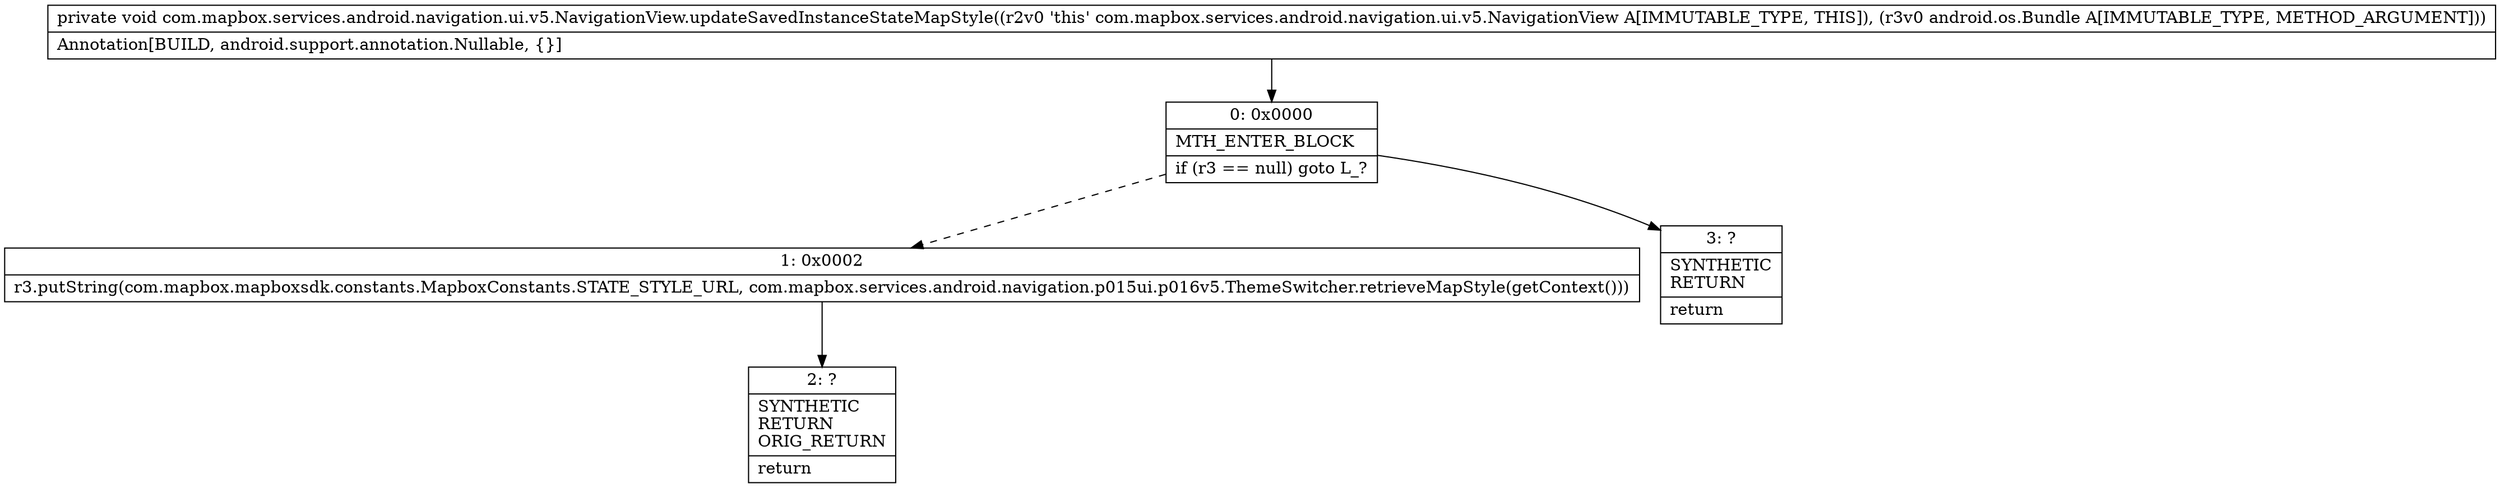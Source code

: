 digraph "CFG forcom.mapbox.services.android.navigation.ui.v5.NavigationView.updateSavedInstanceStateMapStyle(Landroid\/os\/Bundle;)V" {
Node_0 [shape=record,label="{0\:\ 0x0000|MTH_ENTER_BLOCK\l|if (r3 == null) goto L_?\l}"];
Node_1 [shape=record,label="{1\:\ 0x0002|r3.putString(com.mapbox.mapboxsdk.constants.MapboxConstants.STATE_STYLE_URL, com.mapbox.services.android.navigation.p015ui.p016v5.ThemeSwitcher.retrieveMapStyle(getContext()))\l}"];
Node_2 [shape=record,label="{2\:\ ?|SYNTHETIC\lRETURN\lORIG_RETURN\l|return\l}"];
Node_3 [shape=record,label="{3\:\ ?|SYNTHETIC\lRETURN\l|return\l}"];
MethodNode[shape=record,label="{private void com.mapbox.services.android.navigation.ui.v5.NavigationView.updateSavedInstanceStateMapStyle((r2v0 'this' com.mapbox.services.android.navigation.ui.v5.NavigationView A[IMMUTABLE_TYPE, THIS]), (r3v0 android.os.Bundle A[IMMUTABLE_TYPE, METHOD_ARGUMENT]))  | Annotation[BUILD, android.support.annotation.Nullable, \{\}]\l}"];
MethodNode -> Node_0;
Node_0 -> Node_1[style=dashed];
Node_0 -> Node_3;
Node_1 -> Node_2;
}

